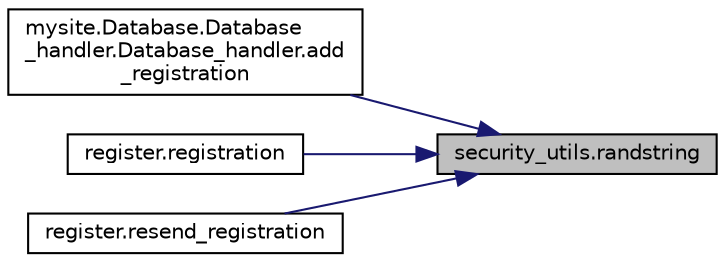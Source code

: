 digraph "security_utils.randstring"
{
 // LATEX_PDF_SIZE
  edge [fontname="Helvetica",fontsize="10",labelfontname="Helvetica",labelfontsize="10"];
  node [fontname="Helvetica",fontsize="10",shape=record];
  rankdir="RL";
  Node1 [label="security_utils.randstring",height=0.2,width=0.4,color="black", fillcolor="grey75", style="filled", fontcolor="black",tooltip=" "];
  Node1 -> Node2 [dir="back",color="midnightblue",fontsize="10",style="solid",fontname="Helvetica"];
  Node2 [label="mysite.Database.Database\l_handler.Database_handler.add\l_registration",height=0.2,width=0.4,color="black", fillcolor="white", style="filled",URL="$classmysite_1_1_database_1_1_database__handler_1_1_database__handler.html#ad16678b500f1ffab47892823a2efb20e",tooltip="Registration Methods."];
  Node1 -> Node3 [dir="back",color="midnightblue",fontsize="10",style="solid",fontname="Helvetica"];
  Node3 [label="register.registration",height=0.2,width=0.4,color="black", fillcolor="white", style="filled",URL="$namespaceregister.html#a5faa632e58b136358775d228e7ce5db1",tooltip=" "];
  Node1 -> Node4 [dir="back",color="midnightblue",fontsize="10",style="solid",fontname="Helvetica"];
  Node4 [label="register.resend_registration",height=0.2,width=0.4,color="black", fillcolor="white", style="filled",URL="$namespaceregister.html#a51c788b28a7760369cb6c5ea33c09fa3",tooltip=" "];
}
